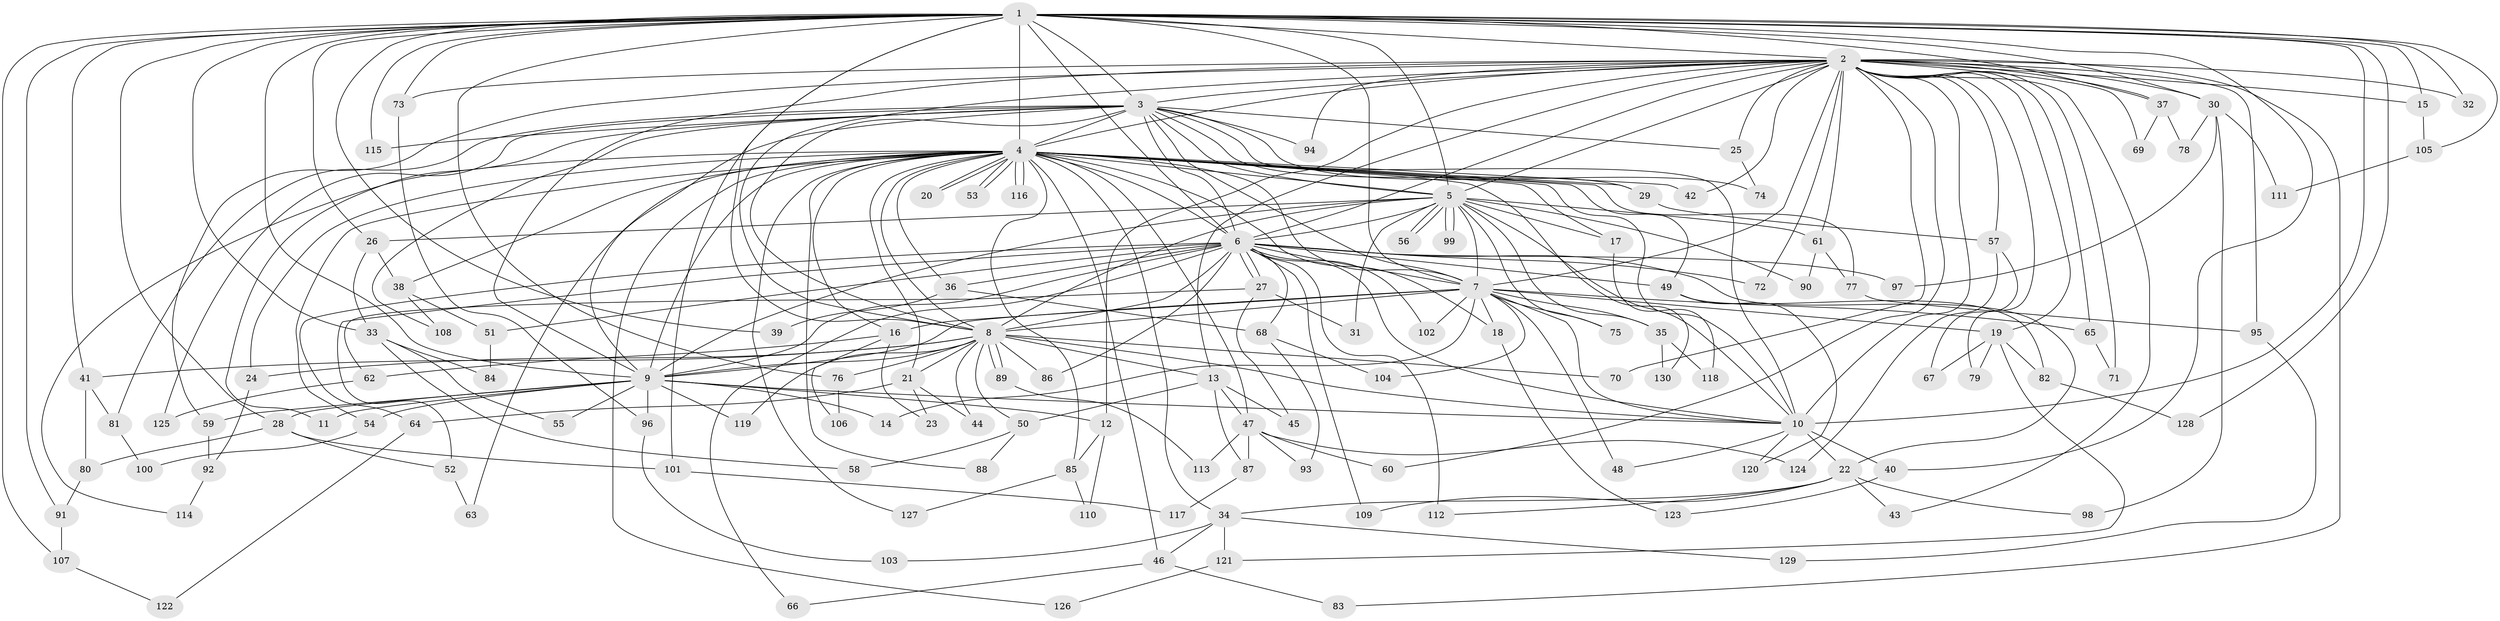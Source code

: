 // Generated by graph-tools (version 1.1) at 2025/45/03/09/25 04:45:27]
// undirected, 130 vertices, 285 edges
graph export_dot {
graph [start="1"]
  node [color=gray90,style=filled];
  1;
  2;
  3;
  4;
  5;
  6;
  7;
  8;
  9;
  10;
  11;
  12;
  13;
  14;
  15;
  16;
  17;
  18;
  19;
  20;
  21;
  22;
  23;
  24;
  25;
  26;
  27;
  28;
  29;
  30;
  31;
  32;
  33;
  34;
  35;
  36;
  37;
  38;
  39;
  40;
  41;
  42;
  43;
  44;
  45;
  46;
  47;
  48;
  49;
  50;
  51;
  52;
  53;
  54;
  55;
  56;
  57;
  58;
  59;
  60;
  61;
  62;
  63;
  64;
  65;
  66;
  67;
  68;
  69;
  70;
  71;
  72;
  73;
  74;
  75;
  76;
  77;
  78;
  79;
  80;
  81;
  82;
  83;
  84;
  85;
  86;
  87;
  88;
  89;
  90;
  91;
  92;
  93;
  94;
  95;
  96;
  97;
  98;
  99;
  100;
  101;
  102;
  103;
  104;
  105;
  106;
  107;
  108;
  109;
  110;
  111;
  112;
  113;
  114;
  115;
  116;
  117;
  118;
  119;
  120;
  121;
  122;
  123;
  124;
  125;
  126;
  127;
  128;
  129;
  130;
  1 -- 2;
  1 -- 3;
  1 -- 4;
  1 -- 5;
  1 -- 6;
  1 -- 7;
  1 -- 8;
  1 -- 9;
  1 -- 10;
  1 -- 15;
  1 -- 26;
  1 -- 28;
  1 -- 30;
  1 -- 32;
  1 -- 33;
  1 -- 37;
  1 -- 39;
  1 -- 40;
  1 -- 41;
  1 -- 73;
  1 -- 76;
  1 -- 91;
  1 -- 101;
  1 -- 105;
  1 -- 107;
  1 -- 115;
  1 -- 128;
  2 -- 3;
  2 -- 4;
  2 -- 5;
  2 -- 6;
  2 -- 7;
  2 -- 8;
  2 -- 9;
  2 -- 10;
  2 -- 12;
  2 -- 13;
  2 -- 15;
  2 -- 19;
  2 -- 25;
  2 -- 30;
  2 -- 32;
  2 -- 37;
  2 -- 42;
  2 -- 43;
  2 -- 57;
  2 -- 59;
  2 -- 60;
  2 -- 61;
  2 -- 65;
  2 -- 69;
  2 -- 70;
  2 -- 71;
  2 -- 72;
  2 -- 73;
  2 -- 79;
  2 -- 83;
  2 -- 94;
  2 -- 95;
  3 -- 4;
  3 -- 5;
  3 -- 6;
  3 -- 7;
  3 -- 8;
  3 -- 9;
  3 -- 10;
  3 -- 11;
  3 -- 25;
  3 -- 29;
  3 -- 74;
  3 -- 81;
  3 -- 94;
  3 -- 108;
  3 -- 115;
  3 -- 125;
  4 -- 5;
  4 -- 6;
  4 -- 7;
  4 -- 8;
  4 -- 9;
  4 -- 10;
  4 -- 16;
  4 -- 17;
  4 -- 18;
  4 -- 20;
  4 -- 20;
  4 -- 21;
  4 -- 24;
  4 -- 29;
  4 -- 34;
  4 -- 36;
  4 -- 38;
  4 -- 42;
  4 -- 46;
  4 -- 47;
  4 -- 49;
  4 -- 53;
  4 -- 53;
  4 -- 54;
  4 -- 63;
  4 -- 77;
  4 -- 85;
  4 -- 88;
  4 -- 114;
  4 -- 116;
  4 -- 116;
  4 -- 126;
  4 -- 127;
  4 -- 130;
  5 -- 6;
  5 -- 7;
  5 -- 8;
  5 -- 9;
  5 -- 10;
  5 -- 17;
  5 -- 26;
  5 -- 31;
  5 -- 35;
  5 -- 56;
  5 -- 56;
  5 -- 61;
  5 -- 75;
  5 -- 90;
  5 -- 99;
  5 -- 99;
  6 -- 7;
  6 -- 8;
  6 -- 9;
  6 -- 10;
  6 -- 22;
  6 -- 27;
  6 -- 27;
  6 -- 36;
  6 -- 49;
  6 -- 51;
  6 -- 52;
  6 -- 64;
  6 -- 66;
  6 -- 68;
  6 -- 72;
  6 -- 86;
  6 -- 97;
  6 -- 102;
  6 -- 109;
  6 -- 112;
  7 -- 8;
  7 -- 9;
  7 -- 10;
  7 -- 14;
  7 -- 16;
  7 -- 18;
  7 -- 19;
  7 -- 35;
  7 -- 48;
  7 -- 65;
  7 -- 75;
  7 -- 102;
  7 -- 104;
  8 -- 9;
  8 -- 10;
  8 -- 13;
  8 -- 21;
  8 -- 24;
  8 -- 41;
  8 -- 44;
  8 -- 50;
  8 -- 70;
  8 -- 76;
  8 -- 86;
  8 -- 89;
  8 -- 89;
  8 -- 119;
  9 -- 10;
  9 -- 11;
  9 -- 12;
  9 -- 14;
  9 -- 28;
  9 -- 54;
  9 -- 55;
  9 -- 59;
  9 -- 96;
  9 -- 119;
  10 -- 22;
  10 -- 40;
  10 -- 48;
  10 -- 120;
  12 -- 85;
  12 -- 110;
  13 -- 45;
  13 -- 47;
  13 -- 50;
  13 -- 87;
  15 -- 105;
  16 -- 23;
  16 -- 62;
  16 -- 106;
  17 -- 118;
  18 -- 123;
  19 -- 67;
  19 -- 79;
  19 -- 82;
  19 -- 121;
  21 -- 23;
  21 -- 44;
  21 -- 64;
  22 -- 34;
  22 -- 43;
  22 -- 98;
  22 -- 109;
  22 -- 112;
  24 -- 92;
  25 -- 74;
  26 -- 33;
  26 -- 38;
  27 -- 31;
  27 -- 45;
  27 -- 62;
  28 -- 52;
  28 -- 80;
  28 -- 101;
  29 -- 57;
  30 -- 78;
  30 -- 97;
  30 -- 98;
  30 -- 111;
  33 -- 55;
  33 -- 58;
  33 -- 84;
  34 -- 46;
  34 -- 103;
  34 -- 121;
  34 -- 129;
  35 -- 118;
  35 -- 130;
  36 -- 39;
  36 -- 68;
  37 -- 69;
  37 -- 78;
  38 -- 51;
  38 -- 108;
  40 -- 123;
  41 -- 80;
  41 -- 81;
  46 -- 66;
  46 -- 83;
  47 -- 60;
  47 -- 87;
  47 -- 93;
  47 -- 113;
  47 -- 124;
  49 -- 82;
  49 -- 120;
  50 -- 58;
  50 -- 88;
  51 -- 84;
  52 -- 63;
  54 -- 100;
  57 -- 67;
  57 -- 124;
  59 -- 92;
  61 -- 77;
  61 -- 90;
  62 -- 125;
  64 -- 122;
  65 -- 71;
  68 -- 93;
  68 -- 104;
  73 -- 96;
  76 -- 106;
  77 -- 95;
  80 -- 91;
  81 -- 100;
  82 -- 128;
  85 -- 110;
  85 -- 127;
  87 -- 117;
  89 -- 113;
  91 -- 107;
  92 -- 114;
  95 -- 129;
  96 -- 103;
  101 -- 117;
  105 -- 111;
  107 -- 122;
  121 -- 126;
}
